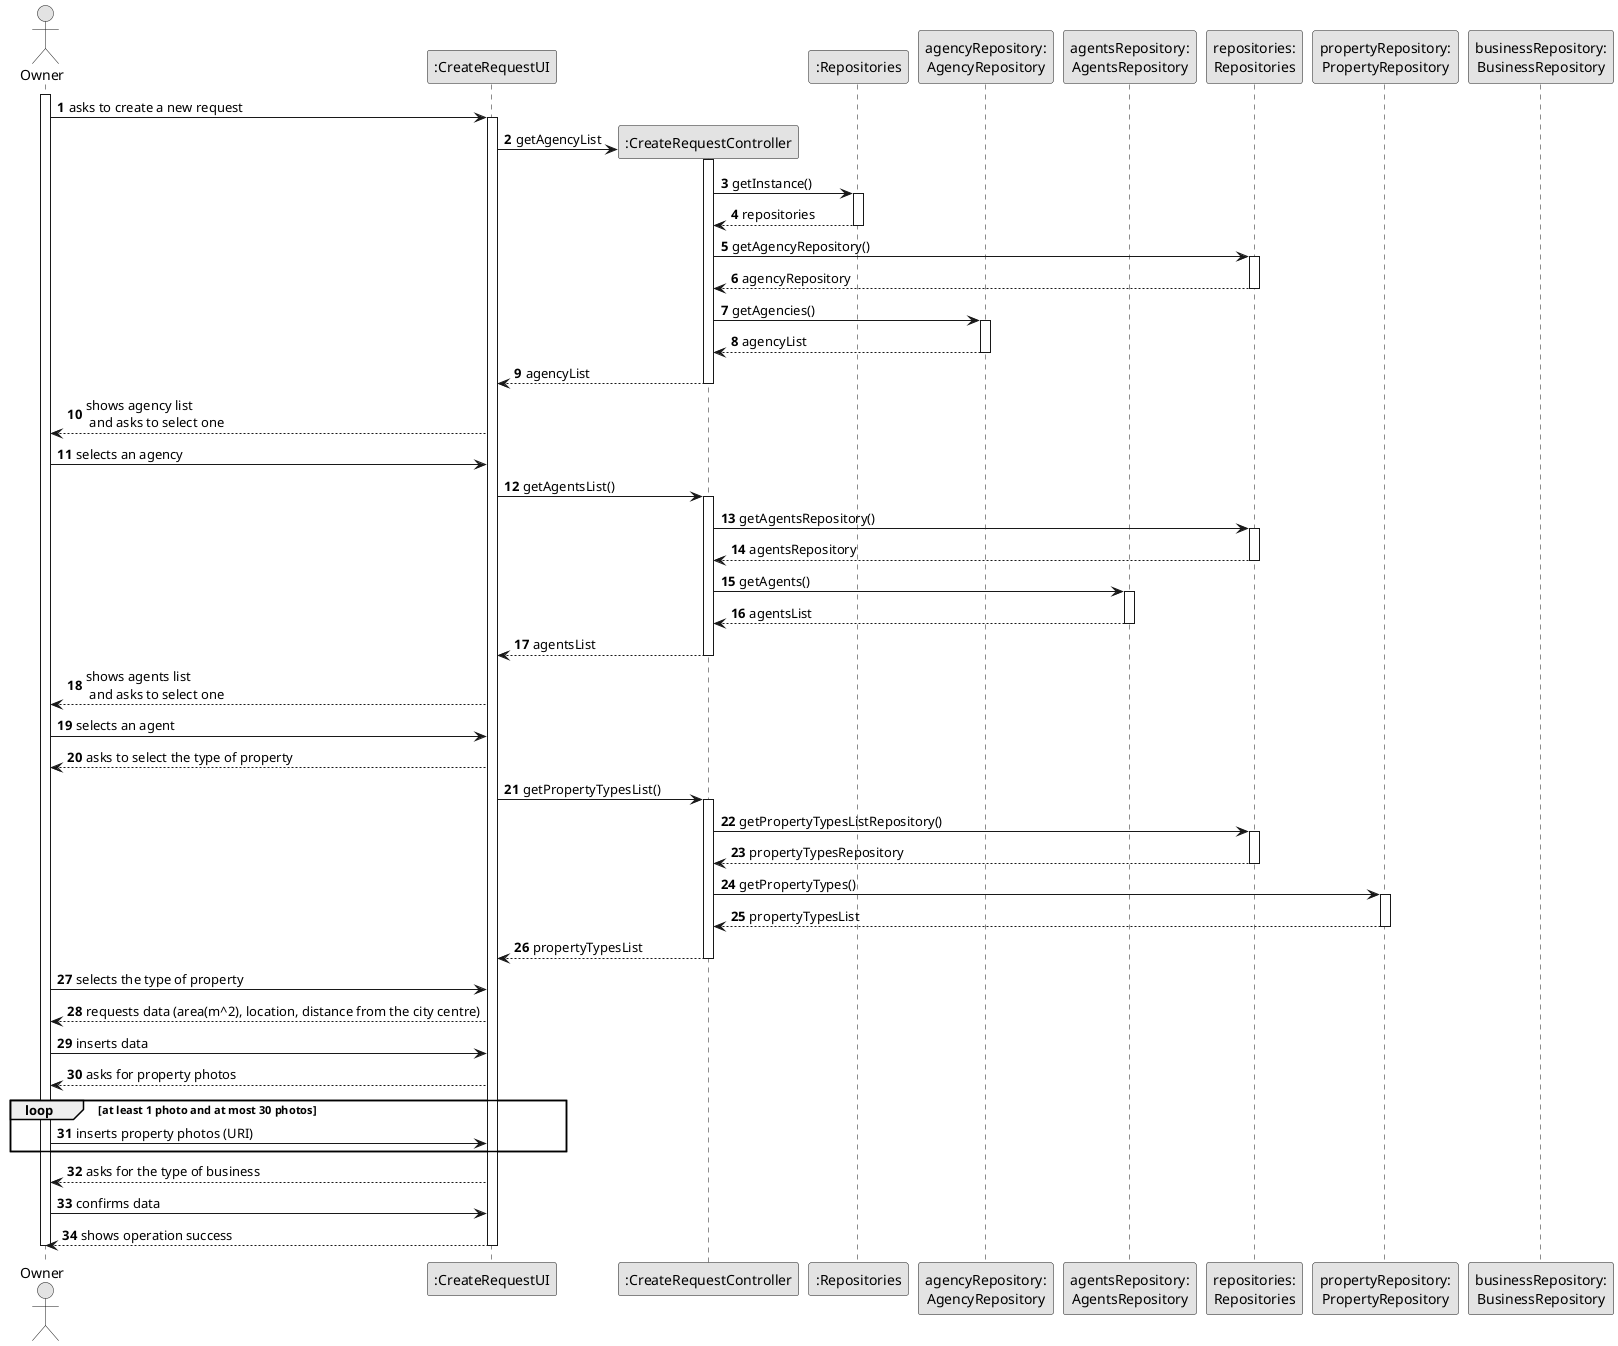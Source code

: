 @startuml
skinparam monochrome true
skinparam packageStyle rectangle
skinparam shadowing false

autonumber

'hide footbox
actor "Owner" as Owner
participant ":CreateRequestUI" as UI
participant ":CreateRequestController" as CTRL
participant ":Repositories" as Repositories
participant "repositories:\nRepositories" as RR
participant "agencyRepository:\nAgencyRepository" as AgencyR
participant "agentsRepository:\nAgentsRepository" as AgentR
participant "requestRepository:\nAnnouncementRepository" as RR
participant "propertyRepository:\nPropertyRepository" as PR
participant "businessRepository:\nBusinessRepository" as BR

activate Owner

        Owner -> UI : asks to create a new request

        activate UI

            UI -> CTRL** : getAgencyList
            activate CTRL

                CTRL -> Repositories : getInstance()
                activate Repositories

                    Repositories --> CTRL: repositories
                deactivate Repositories

                CTRL -> RR : getAgencyRepository()
                activate RR

                    RR --> CTRL: agencyRepository
                deactivate RR

                CTRL ->  AgencyR : getAgencies()
                activate AgencyR

                    AgencyR --> CTRL : agencyList
                deactivate AgencyR

                CTRL --> UI : agencyList
            deactivate CTRL

            UI --> Owner : shows agency list\n and asks to select one

            Owner -> UI : selects an agency

            UI -> CTRL : getAgentsList()
            activate CTRL

            CTRL -> RR : getAgentsRepository()
            activate RR

            RR --> CTRL : agentsRepository

            deactivate RR

            CTRL -> AgentR : getAgents()
            activate AgentR

            AgentR --> CTRL : agentsList
            deactivate AgentR

            CTRL --> UI : agentsList
            deactivate

            deactivate CTRL

            UI --> Owner : shows agents list \n and asks to select one

            Owner -> UI : selects an agent

            UI --> Owner : asks to select the type of property

            UI -> CTRL : getPropertyTypesList()
            activate CTRL

            CTRL -> RR : getPropertyTypesListRepository()
            activate RR

            RR --> CTRL : propertyTypesRepository
            deactivate RR

            CTRL -> PR : getPropertyTypes()
            activate PR

            PR --> CTRL : propertyTypesList
            deactivate PR
            CTRL --> UI : propertyTypesList
            deactivate CTRL

            Owner -> UI : selects the type of property

            UI --> Owner : requests data (area(m^2), location, distance from the city centre)

            Owner -> UI : inserts data

            UI --> Owner : asks for property photos

            loop at least 1 photo and at most 30 photos

            Owner -> UI : inserts property photos (URI)

            end
            UI --> Owner : asks for the type of business





















            Owner -> UI : confirms data
            deactivate CTRL
            UI --> Owner: shows operation success
    deactivate UI

deactivate Owner
@enduml